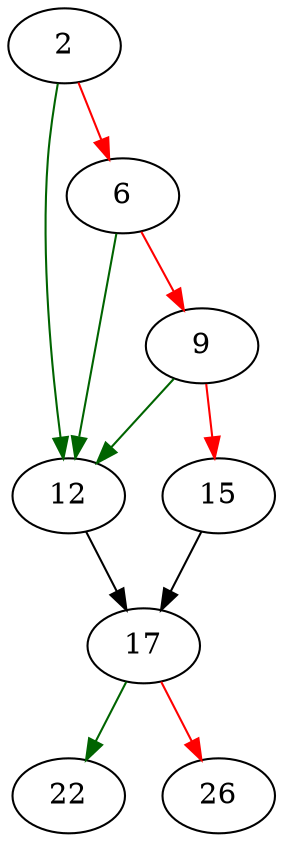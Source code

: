 strict digraph "swallow_file_in_memory" {
	// Node definitions.
	2 [entry=true];
	12;
	6;
	9;
	15;
	17;
	22;
	26;

	// Edge definitions.
	2 -> 12 [
		color=darkgreen
		cond=true
	];
	2 -> 6 [
		color=red
		cond=false
	];
	12 -> 17;
	6 -> 12 [
		color=darkgreen
		cond=true
	];
	6 -> 9 [
		color=red
		cond=false
	];
	9 -> 12 [
		color=darkgreen
		cond=true
	];
	9 -> 15 [
		color=red
		cond=false
	];
	15 -> 17;
	17 -> 22 [
		color=darkgreen
		cond=true
	];
	17 -> 26 [
		color=red
		cond=false
	];
}